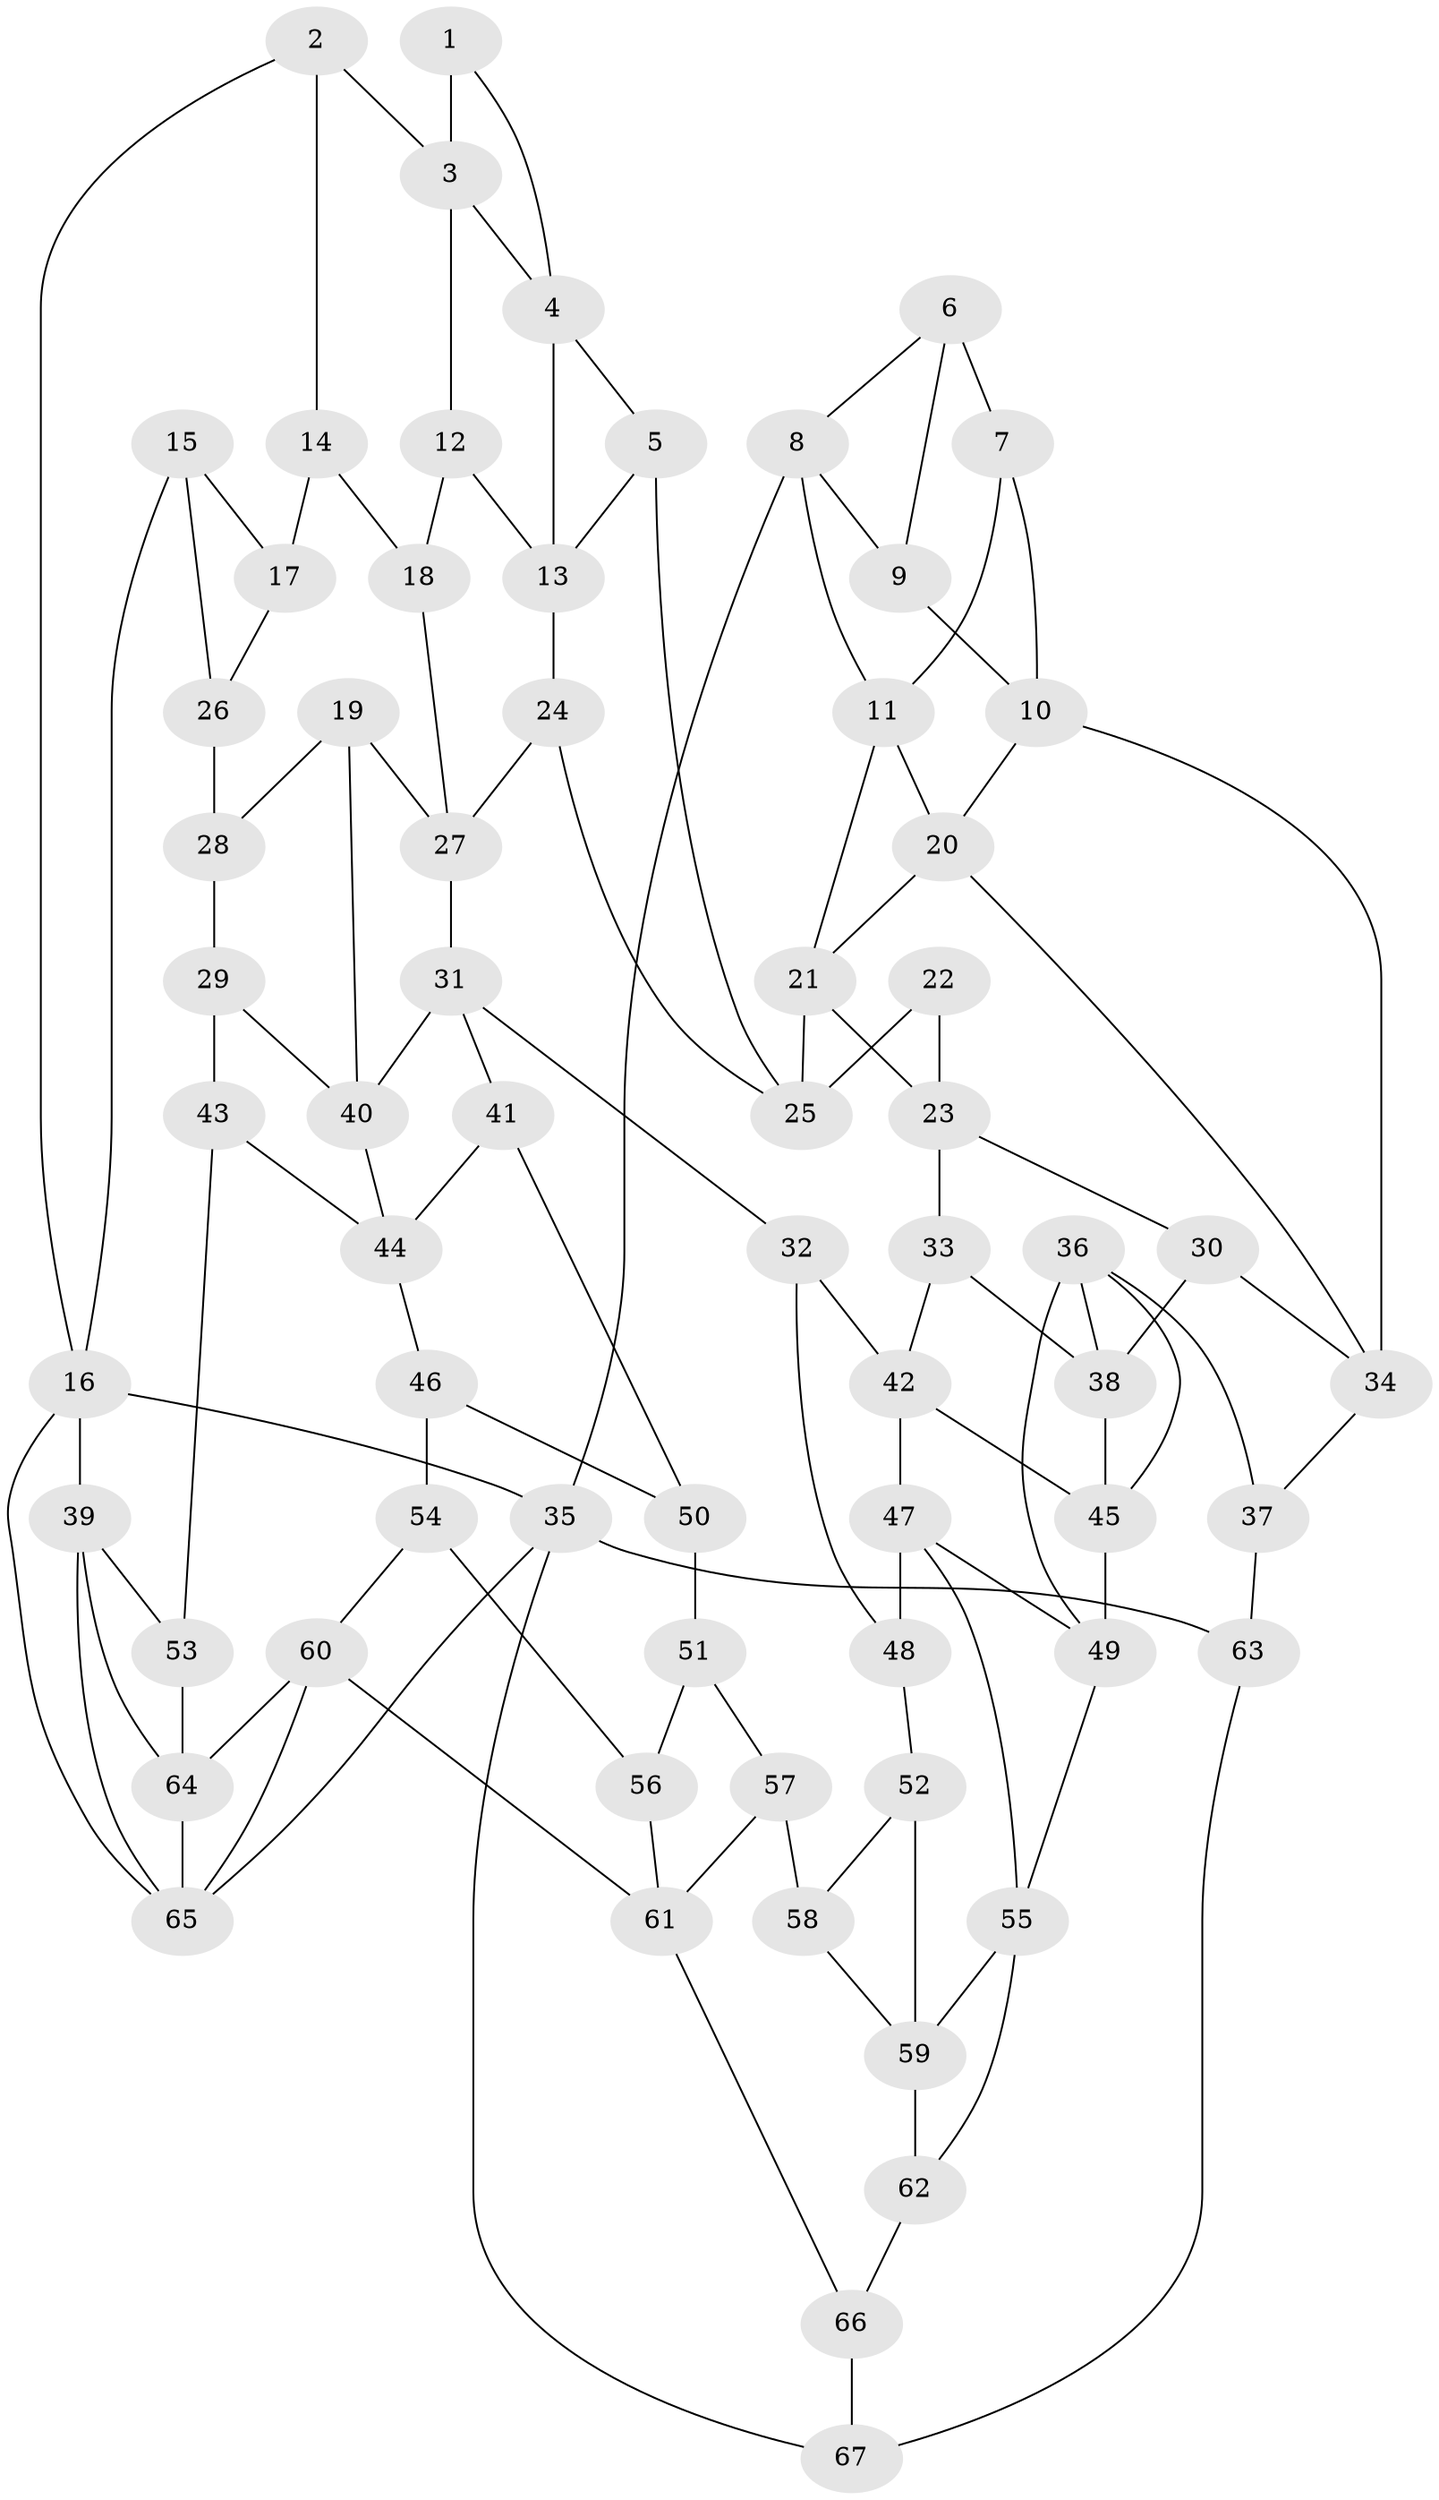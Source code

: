 // original degree distribution, {3: 0.029850746268656716, 4: 0.23880597014925373, 6: 0.2537313432835821, 5: 0.47761194029850745}
// Generated by graph-tools (version 1.1) at 2025/03/03/09/25 03:03:18]
// undirected, 67 vertices, 116 edges
graph export_dot {
graph [start="1"]
  node [color=gray90,style=filled];
  1;
  2;
  3;
  4;
  5;
  6;
  7;
  8;
  9;
  10;
  11;
  12;
  13;
  14;
  15;
  16;
  17;
  18;
  19;
  20;
  21;
  22;
  23;
  24;
  25;
  26;
  27;
  28;
  29;
  30;
  31;
  32;
  33;
  34;
  35;
  36;
  37;
  38;
  39;
  40;
  41;
  42;
  43;
  44;
  45;
  46;
  47;
  48;
  49;
  50;
  51;
  52;
  53;
  54;
  55;
  56;
  57;
  58;
  59;
  60;
  61;
  62;
  63;
  64;
  65;
  66;
  67;
  1 -- 3 [weight=1.0];
  1 -- 4 [weight=1.0];
  2 -- 3 [weight=1.0];
  2 -- 14 [weight=1.0];
  2 -- 16 [weight=1.0];
  3 -- 4 [weight=1.0];
  3 -- 12 [weight=1.0];
  4 -- 5 [weight=1.0];
  4 -- 13 [weight=1.0];
  5 -- 13 [weight=1.0];
  5 -- 25 [weight=2.0];
  6 -- 7 [weight=2.0];
  6 -- 8 [weight=1.0];
  6 -- 9 [weight=1.0];
  7 -- 10 [weight=1.0];
  7 -- 11 [weight=1.0];
  8 -- 9 [weight=1.0];
  8 -- 11 [weight=1.0];
  8 -- 35 [weight=2.0];
  9 -- 10 [weight=1.0];
  10 -- 20 [weight=1.0];
  10 -- 34 [weight=1.0];
  11 -- 20 [weight=1.0];
  11 -- 21 [weight=1.0];
  12 -- 13 [weight=1.0];
  12 -- 18 [weight=2.0];
  13 -- 24 [weight=1.0];
  14 -- 17 [weight=1.0];
  14 -- 18 [weight=1.0];
  15 -- 16 [weight=1.0];
  15 -- 17 [weight=1.0];
  15 -- 26 [weight=1.0];
  16 -- 35 [weight=1.0];
  16 -- 39 [weight=1.0];
  16 -- 65 [weight=1.0];
  17 -- 26 [weight=1.0];
  18 -- 27 [weight=1.0];
  19 -- 27 [weight=1.0];
  19 -- 28 [weight=1.0];
  19 -- 40 [weight=1.0];
  20 -- 21 [weight=1.0];
  20 -- 34 [weight=1.0];
  21 -- 23 [weight=1.0];
  21 -- 25 [weight=1.0];
  22 -- 23 [weight=1.0];
  22 -- 25 [weight=2.0];
  23 -- 30 [weight=1.0];
  23 -- 33 [weight=1.0];
  24 -- 25 [weight=1.0];
  24 -- 27 [weight=1.0];
  26 -- 28 [weight=2.0];
  27 -- 31 [weight=1.0];
  28 -- 29 [weight=1.0];
  29 -- 40 [weight=1.0];
  29 -- 43 [weight=1.0];
  30 -- 34 [weight=1.0];
  30 -- 38 [weight=1.0];
  31 -- 32 [weight=1.0];
  31 -- 40 [weight=1.0];
  31 -- 41 [weight=1.0];
  32 -- 42 [weight=1.0];
  32 -- 48 [weight=1.0];
  33 -- 38 [weight=1.0];
  33 -- 42 [weight=1.0];
  34 -- 37 [weight=1.0];
  35 -- 63 [weight=1.0];
  35 -- 65 [weight=1.0];
  35 -- 67 [weight=1.0];
  36 -- 37 [weight=1.0];
  36 -- 38 [weight=1.0];
  36 -- 45 [weight=1.0];
  36 -- 49 [weight=1.0];
  37 -- 63 [weight=2.0];
  38 -- 45 [weight=1.0];
  39 -- 53 [weight=1.0];
  39 -- 64 [weight=1.0];
  39 -- 65 [weight=1.0];
  40 -- 44 [weight=1.0];
  41 -- 44 [weight=1.0];
  41 -- 50 [weight=2.0];
  42 -- 45 [weight=1.0];
  42 -- 47 [weight=1.0];
  43 -- 44 [weight=1.0];
  43 -- 53 [weight=2.0];
  44 -- 46 [weight=1.0];
  45 -- 49 [weight=1.0];
  46 -- 50 [weight=1.0];
  46 -- 54 [weight=1.0];
  47 -- 48 [weight=1.0];
  47 -- 49 [weight=1.0];
  47 -- 55 [weight=1.0];
  48 -- 52 [weight=2.0];
  49 -- 55 [weight=1.0];
  50 -- 51 [weight=1.0];
  51 -- 56 [weight=1.0];
  51 -- 57 [weight=1.0];
  52 -- 58 [weight=1.0];
  52 -- 59 [weight=1.0];
  53 -- 64 [weight=1.0];
  54 -- 56 [weight=2.0];
  54 -- 60 [weight=1.0];
  55 -- 59 [weight=1.0];
  55 -- 62 [weight=1.0];
  56 -- 61 [weight=1.0];
  57 -- 58 [weight=2.0];
  57 -- 61 [weight=1.0];
  58 -- 59 [weight=1.0];
  59 -- 62 [weight=1.0];
  60 -- 61 [weight=1.0];
  60 -- 64 [weight=1.0];
  60 -- 65 [weight=1.0];
  61 -- 66 [weight=1.0];
  62 -- 66 [weight=1.0];
  63 -- 67 [weight=1.0];
  64 -- 65 [weight=1.0];
  66 -- 67 [weight=2.0];
}
